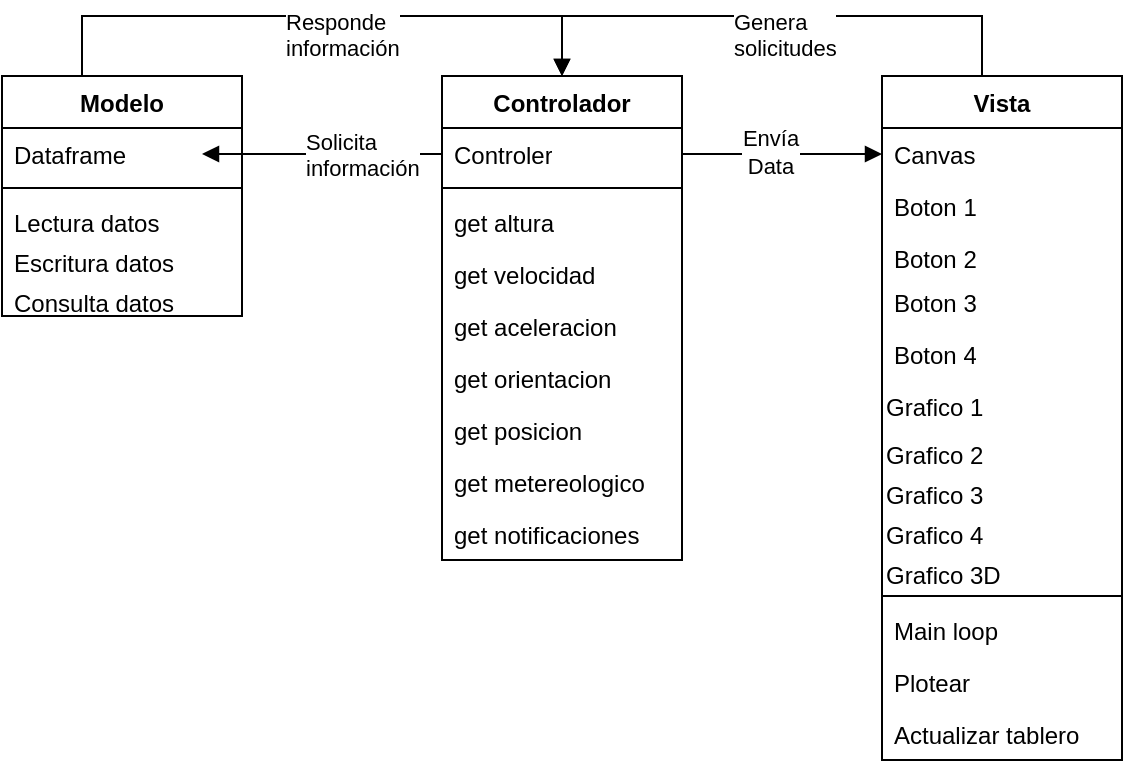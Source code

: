 <mxfile version="23.1.6" type="github">
  <diagram id="C5RBs43oDa-KdzZeNtuy" name="Page-1">
    <mxGraphModel dx="1216" dy="542" grid="1" gridSize="10" guides="1" tooltips="1" connect="1" arrows="1" fold="1" page="1" pageScale="1" pageWidth="827" pageHeight="1169" math="0" shadow="0">
      <root>
        <mxCell id="WIyWlLk6GJQsqaUBKTNV-0" />
        <mxCell id="WIyWlLk6GJQsqaUBKTNV-1" parent="WIyWlLk6GJQsqaUBKTNV-0" />
        <mxCell id="MaUmAu4KnN5fzbXTmJtV-3" value="Modelo" style="swimlane;fontStyle=1;align=center;verticalAlign=top;childLayout=stackLayout;horizontal=1;startSize=26;horizontalStack=0;resizeParent=1;resizeParentMax=0;resizeLast=0;collapsible=1;marginBottom=0;whiteSpace=wrap;html=1;" vertex="1" parent="WIyWlLk6GJQsqaUBKTNV-1">
          <mxGeometry x="140" y="80" width="120" height="120" as="geometry" />
        </mxCell>
        <mxCell id="MaUmAu4KnN5fzbXTmJtV-4" value="Dataframe" style="text;strokeColor=none;fillColor=none;align=left;verticalAlign=top;spacingLeft=4;spacingRight=4;overflow=hidden;rotatable=0;points=[[0,0.5],[1,0.5]];portConstraint=eastwest;whiteSpace=wrap;html=1;" vertex="1" parent="MaUmAu4KnN5fzbXTmJtV-3">
          <mxGeometry y="26" width="120" height="26" as="geometry" />
        </mxCell>
        <mxCell id="MaUmAu4KnN5fzbXTmJtV-5" value="" style="line;strokeWidth=1;fillColor=none;align=left;verticalAlign=middle;spacingTop=-1;spacingLeft=3;spacingRight=3;rotatable=0;labelPosition=right;points=[];portConstraint=eastwest;strokeColor=inherit;" vertex="1" parent="MaUmAu4KnN5fzbXTmJtV-3">
          <mxGeometry y="52" width="120" height="8" as="geometry" />
        </mxCell>
        <mxCell id="MaUmAu4KnN5fzbXTmJtV-6" value="Lectura datos" style="text;strokeColor=none;fillColor=none;align=left;verticalAlign=top;spacingLeft=4;spacingRight=4;overflow=hidden;rotatable=0;points=[[0,0.5],[1,0.5]];portConstraint=eastwest;whiteSpace=wrap;html=1;" vertex="1" parent="MaUmAu4KnN5fzbXTmJtV-3">
          <mxGeometry y="60" width="120" height="20" as="geometry" />
        </mxCell>
        <mxCell id="MaUmAu4KnN5fzbXTmJtV-43" value="Escritura datos" style="text;strokeColor=none;fillColor=none;align=left;verticalAlign=top;spacingLeft=4;spacingRight=4;overflow=hidden;rotatable=0;points=[[0,0.5],[1,0.5]];portConstraint=eastwest;whiteSpace=wrap;html=1;" vertex="1" parent="MaUmAu4KnN5fzbXTmJtV-3">
          <mxGeometry y="80" width="120" height="20" as="geometry" />
        </mxCell>
        <mxCell id="MaUmAu4KnN5fzbXTmJtV-68" value="Consulta datos" style="text;strokeColor=none;fillColor=none;align=left;verticalAlign=top;spacingLeft=4;spacingRight=4;overflow=hidden;rotatable=0;points=[[0,0.5],[1,0.5]];portConstraint=eastwest;whiteSpace=wrap;html=1;" vertex="1" parent="MaUmAu4KnN5fzbXTmJtV-3">
          <mxGeometry y="100" width="120" height="20" as="geometry" />
        </mxCell>
        <mxCell id="MaUmAu4KnN5fzbXTmJtV-7" value="Controlador" style="swimlane;fontStyle=1;align=center;verticalAlign=top;childLayout=stackLayout;horizontal=1;startSize=26;horizontalStack=0;resizeParent=1;resizeParentMax=0;resizeLast=0;collapsible=1;marginBottom=0;whiteSpace=wrap;html=1;" vertex="1" parent="WIyWlLk6GJQsqaUBKTNV-1">
          <mxGeometry x="360" y="80" width="120" height="242" as="geometry" />
        </mxCell>
        <mxCell id="MaUmAu4KnN5fzbXTmJtV-8" value="Controler&lt;div&gt;&lt;br&gt;&lt;/div&gt;" style="text;strokeColor=none;fillColor=none;align=left;verticalAlign=top;spacingLeft=4;spacingRight=4;overflow=hidden;rotatable=0;points=[[0,0.5],[1,0.5]];portConstraint=eastwest;whiteSpace=wrap;html=1;" vertex="1" parent="MaUmAu4KnN5fzbXTmJtV-7">
          <mxGeometry y="26" width="120" height="26" as="geometry" />
        </mxCell>
        <mxCell id="MaUmAu4KnN5fzbXTmJtV-9" value="" style="line;strokeWidth=1;fillColor=none;align=left;verticalAlign=middle;spacingTop=-1;spacingLeft=3;spacingRight=3;rotatable=0;labelPosition=right;points=[];portConstraint=eastwest;strokeColor=inherit;" vertex="1" parent="MaUmAu4KnN5fzbXTmJtV-7">
          <mxGeometry y="52" width="120" height="8" as="geometry" />
        </mxCell>
        <mxCell id="MaUmAu4KnN5fzbXTmJtV-10" value="get altura&lt;br&gt;&lt;br&gt;&lt;div&gt;&lt;br&gt;&lt;/div&gt;" style="text;strokeColor=none;fillColor=none;align=left;verticalAlign=top;spacingLeft=4;spacingRight=4;overflow=hidden;rotatable=0;points=[[0,0.5],[1,0.5]];portConstraint=eastwest;whiteSpace=wrap;html=1;" vertex="1" parent="MaUmAu4KnN5fzbXTmJtV-7">
          <mxGeometry y="60" width="120" height="26" as="geometry" />
        </mxCell>
        <mxCell id="MaUmAu4KnN5fzbXTmJtV-69" value="get velocidad&lt;br&gt;&lt;br&gt;&lt;div&gt;&lt;br&gt;&lt;/div&gt;" style="text;strokeColor=none;fillColor=none;align=left;verticalAlign=top;spacingLeft=4;spacingRight=4;overflow=hidden;rotatable=0;points=[[0,0.5],[1,0.5]];portConstraint=eastwest;whiteSpace=wrap;html=1;" vertex="1" parent="MaUmAu4KnN5fzbXTmJtV-7">
          <mxGeometry y="86" width="120" height="26" as="geometry" />
        </mxCell>
        <mxCell id="MaUmAu4KnN5fzbXTmJtV-70" value="get aceleracion&lt;br&gt;&lt;br&gt;&lt;div&gt;&lt;br&gt;&lt;/div&gt;" style="text;strokeColor=none;fillColor=none;align=left;verticalAlign=top;spacingLeft=4;spacingRight=4;overflow=hidden;rotatable=0;points=[[0,0.5],[1,0.5]];portConstraint=eastwest;whiteSpace=wrap;html=1;" vertex="1" parent="MaUmAu4KnN5fzbXTmJtV-7">
          <mxGeometry y="112" width="120" height="26" as="geometry" />
        </mxCell>
        <mxCell id="MaUmAu4KnN5fzbXTmJtV-71" value="get orientacion" style="text;strokeColor=none;fillColor=none;align=left;verticalAlign=top;spacingLeft=4;spacingRight=4;overflow=hidden;rotatable=0;points=[[0,0.5],[1,0.5]];portConstraint=eastwest;whiteSpace=wrap;html=1;" vertex="1" parent="MaUmAu4KnN5fzbXTmJtV-7">
          <mxGeometry y="138" width="120" height="26" as="geometry" />
        </mxCell>
        <mxCell id="MaUmAu4KnN5fzbXTmJtV-73" value="get posicion&lt;br&gt;&lt;br&gt;&lt;div&gt;&lt;br&gt;&lt;/div&gt;" style="text;strokeColor=none;fillColor=none;align=left;verticalAlign=top;spacingLeft=4;spacingRight=4;overflow=hidden;rotatable=0;points=[[0,0.5],[1,0.5]];portConstraint=eastwest;whiteSpace=wrap;html=1;" vertex="1" parent="MaUmAu4KnN5fzbXTmJtV-7">
          <mxGeometry y="164" width="120" height="26" as="geometry" />
        </mxCell>
        <mxCell id="MaUmAu4KnN5fzbXTmJtV-75" value="get metereologico&lt;br&gt;&lt;br&gt;&lt;div&gt;&lt;br&gt;&lt;/div&gt;" style="text;strokeColor=none;fillColor=none;align=left;verticalAlign=top;spacingLeft=4;spacingRight=4;overflow=hidden;rotatable=0;points=[[0,0.5],[1,0.5]];portConstraint=eastwest;whiteSpace=wrap;html=1;" vertex="1" parent="MaUmAu4KnN5fzbXTmJtV-7">
          <mxGeometry y="190" width="120" height="26" as="geometry" />
        </mxCell>
        <mxCell id="MaUmAu4KnN5fzbXTmJtV-74" value="get notificaciones&lt;br&gt;&lt;br&gt;&lt;div&gt;&lt;br&gt;&lt;/div&gt;" style="text;strokeColor=none;fillColor=none;align=left;verticalAlign=top;spacingLeft=4;spacingRight=4;overflow=hidden;rotatable=0;points=[[0,0.5],[1,0.5]];portConstraint=eastwest;whiteSpace=wrap;html=1;" vertex="1" parent="MaUmAu4KnN5fzbXTmJtV-7">
          <mxGeometry y="216" width="120" height="26" as="geometry" />
        </mxCell>
        <mxCell id="MaUmAu4KnN5fzbXTmJtV-11" value="Vista" style="swimlane;fontStyle=1;align=center;verticalAlign=top;childLayout=stackLayout;horizontal=1;startSize=26;horizontalStack=0;resizeParent=1;resizeParentMax=0;resizeLast=0;collapsible=1;marginBottom=0;whiteSpace=wrap;html=1;" vertex="1" parent="WIyWlLk6GJQsqaUBKTNV-1">
          <mxGeometry x="580" y="80" width="120" height="342" as="geometry" />
        </mxCell>
        <mxCell id="MaUmAu4KnN5fzbXTmJtV-12" value="&lt;div align=&quot;center&quot;&gt;Canvas&lt;/div&gt;&lt;div&gt;&lt;br&gt;&lt;/div&gt;" style="text;strokeColor=none;fillColor=none;align=left;verticalAlign=top;spacingLeft=4;spacingRight=4;overflow=hidden;rotatable=0;points=[[0,0.5],[1,0.5]];portConstraint=eastwest;whiteSpace=wrap;html=1;" vertex="1" parent="MaUmAu4KnN5fzbXTmJtV-11">
          <mxGeometry y="26" width="120" height="26" as="geometry" />
        </mxCell>
        <mxCell id="MaUmAu4KnN5fzbXTmJtV-44" value="Boton 1&lt;div&gt;&lt;br&gt;&lt;br&gt;&lt;/div&gt;" style="text;strokeColor=none;fillColor=none;align=left;verticalAlign=top;spacingLeft=4;spacingRight=4;overflow=hidden;rotatable=0;points=[[0,0.5],[1,0.5]];portConstraint=eastwest;whiteSpace=wrap;html=1;" vertex="1" parent="MaUmAu4KnN5fzbXTmJtV-11">
          <mxGeometry y="52" width="120" height="26" as="geometry" />
        </mxCell>
        <mxCell id="MaUmAu4KnN5fzbXTmJtV-45" value="Boton 2&lt;div&gt;&lt;br/&gt;&lt;/div&gt;" style="text;strokeColor=none;fillColor=none;align=left;verticalAlign=top;spacingLeft=4;spacingRight=4;overflow=hidden;rotatable=0;points=[[0,0.5],[1,0.5]];portConstraint=eastwest;whiteSpace=wrap;html=1;" vertex="1" parent="MaUmAu4KnN5fzbXTmJtV-11">
          <mxGeometry y="78" width="120" height="22" as="geometry" />
        </mxCell>
        <mxCell id="MaUmAu4KnN5fzbXTmJtV-55" value="Boton 3&lt;br&gt;&lt;div&gt;&lt;br&gt;&lt;/div&gt;" style="text;strokeColor=none;fillColor=none;align=left;verticalAlign=top;spacingLeft=4;spacingRight=4;overflow=hidden;rotatable=0;points=[[0,0.5],[1,0.5]];portConstraint=eastwest;whiteSpace=wrap;html=1;" vertex="1" parent="MaUmAu4KnN5fzbXTmJtV-11">
          <mxGeometry y="100" width="120" height="26" as="geometry" />
        </mxCell>
        <mxCell id="MaUmAu4KnN5fzbXTmJtV-54" value="Boton 4&lt;br&gt;&lt;div&gt;&lt;br&gt;&lt;/div&gt;" style="text;strokeColor=none;fillColor=none;align=left;verticalAlign=top;spacingLeft=4;spacingRight=4;overflow=hidden;rotatable=0;points=[[0,0.5],[1,0.5]];portConstraint=eastwest;whiteSpace=wrap;html=1;" vertex="1" parent="MaUmAu4KnN5fzbXTmJtV-11">
          <mxGeometry y="126" width="120" height="26" as="geometry" />
        </mxCell>
        <mxCell id="MaUmAu4KnN5fzbXTmJtV-56" value="Grafico 1&lt;div&gt;&lt;br/&gt;&lt;/div&gt;" style="text;whiteSpace=wrap;html=1;" vertex="1" parent="MaUmAu4KnN5fzbXTmJtV-11">
          <mxGeometry y="152" width="120" height="24" as="geometry" />
        </mxCell>
        <mxCell id="MaUmAu4KnN5fzbXTmJtV-58" value="Grafico 2&lt;br&gt;&lt;div&gt;&lt;br&gt;&lt;/div&gt;" style="text;whiteSpace=wrap;html=1;" vertex="1" parent="MaUmAu4KnN5fzbXTmJtV-11">
          <mxGeometry y="176" width="120" height="20" as="geometry" />
        </mxCell>
        <mxCell id="MaUmAu4KnN5fzbXTmJtV-59" value="Grafico 3&lt;br&gt;&lt;div&gt;&lt;br&gt;&lt;/div&gt;" style="text;whiteSpace=wrap;html=1;" vertex="1" parent="MaUmAu4KnN5fzbXTmJtV-11">
          <mxGeometry y="196" width="120" height="20" as="geometry" />
        </mxCell>
        <mxCell id="MaUmAu4KnN5fzbXTmJtV-57" value="Grafico 4&lt;br&gt;&lt;div&gt;&lt;br&gt;&lt;/div&gt;" style="text;whiteSpace=wrap;html=1;" vertex="1" parent="MaUmAu4KnN5fzbXTmJtV-11">
          <mxGeometry y="216" width="120" height="20" as="geometry" />
        </mxCell>
        <mxCell id="MaUmAu4KnN5fzbXTmJtV-62" value="Grafico 3D&lt;br&gt;&lt;div&gt;&lt;br&gt;&lt;/div&gt;" style="text;whiteSpace=wrap;html=1;" vertex="1" parent="MaUmAu4KnN5fzbXTmJtV-11">
          <mxGeometry y="236" width="120" height="20" as="geometry" />
        </mxCell>
        <mxCell id="MaUmAu4KnN5fzbXTmJtV-13" value="" style="line;strokeWidth=1;fillColor=none;align=left;verticalAlign=middle;spacingTop=-1;spacingLeft=3;spacingRight=3;rotatable=0;labelPosition=right;points=[];portConstraint=eastwest;strokeColor=inherit;" vertex="1" parent="MaUmAu4KnN5fzbXTmJtV-11">
          <mxGeometry y="256" width="120" height="8" as="geometry" />
        </mxCell>
        <mxCell id="MaUmAu4KnN5fzbXTmJtV-14" value="Main loop&lt;div&gt;&lt;br/&gt;&lt;/div&gt;" style="text;strokeColor=none;fillColor=none;align=left;verticalAlign=top;spacingLeft=4;spacingRight=4;overflow=hidden;rotatable=0;points=[[0,0.5],[1,0.5]];portConstraint=eastwest;whiteSpace=wrap;html=1;" vertex="1" parent="MaUmAu4KnN5fzbXTmJtV-11">
          <mxGeometry y="264" width="120" height="26" as="geometry" />
        </mxCell>
        <mxCell id="MaUmAu4KnN5fzbXTmJtV-65" value="Plotear" style="text;strokeColor=none;fillColor=none;align=left;verticalAlign=top;spacingLeft=4;spacingRight=4;overflow=hidden;rotatable=0;points=[[0,0.5],[1,0.5]];portConstraint=eastwest;whiteSpace=wrap;html=1;" vertex="1" parent="MaUmAu4KnN5fzbXTmJtV-11">
          <mxGeometry y="290" width="120" height="26" as="geometry" />
        </mxCell>
        <mxCell id="MaUmAu4KnN5fzbXTmJtV-66" value="Actualizar tablero" style="text;strokeColor=none;fillColor=none;align=left;verticalAlign=top;spacingLeft=4;spacingRight=4;overflow=hidden;rotatable=0;points=[[0,0.5],[1,0.5]];portConstraint=eastwest;whiteSpace=wrap;html=1;" vertex="1" parent="MaUmAu4KnN5fzbXTmJtV-11">
          <mxGeometry y="316" width="120" height="26" as="geometry" />
        </mxCell>
        <mxCell id="MaUmAu4KnN5fzbXTmJtV-32" value="Solicita &lt;br&gt;información&lt;div&gt;&lt;br&gt;&lt;/div&gt;" style="endArrow=block;endFill=1;html=1;edgeStyle=orthogonalEdgeStyle;align=left;verticalAlign=top;rounded=0;exitX=0;exitY=0.5;exitDx=0;exitDy=0;" edge="1" parent="WIyWlLk6GJQsqaUBKTNV-1" source="MaUmAu4KnN5fzbXTmJtV-8">
          <mxGeometry x="0.173" y="-19" relative="1" as="geometry">
            <mxPoint x="290" y="220" as="sourcePoint" />
            <mxPoint x="240" y="119" as="targetPoint" />
            <mxPoint as="offset" />
          </mxGeometry>
        </mxCell>
        <mxCell id="MaUmAu4KnN5fzbXTmJtV-34" value="" style="endArrow=block;endFill=1;html=1;edgeStyle=orthogonalEdgeStyle;align=left;verticalAlign=top;rounded=0;entryX=0;entryY=0.5;entryDx=0;entryDy=0;exitX=1;exitY=0.5;exitDx=0;exitDy=0;" edge="1" parent="WIyWlLk6GJQsqaUBKTNV-1" source="MaUmAu4KnN5fzbXTmJtV-8" target="MaUmAu4KnN5fzbXTmJtV-12">
          <mxGeometry x="-0.387" y="9" relative="1" as="geometry">
            <mxPoint x="270" y="140" as="sourcePoint" />
            <mxPoint x="430" y="140" as="targetPoint" />
            <mxPoint as="offset" />
          </mxGeometry>
        </mxCell>
        <mxCell id="MaUmAu4KnN5fzbXTmJtV-40" value="Envía &lt;br&gt;Data" style="edgeLabel;html=1;align=center;verticalAlign=middle;resizable=0;points=[];" vertex="1" connectable="0" parent="MaUmAu4KnN5fzbXTmJtV-34">
          <mxGeometry x="-0.126" y="1" relative="1" as="geometry">
            <mxPoint as="offset" />
          </mxGeometry>
        </mxCell>
        <mxCell id="MaUmAu4KnN5fzbXTmJtV-36" value="Genera &lt;br&gt;solicitudes" style="endArrow=block;endFill=1;html=1;edgeStyle=orthogonalEdgeStyle;align=left;verticalAlign=top;rounded=0;exitX=0.5;exitY=0;exitDx=0;exitDy=0;entryX=0.5;entryY=0;entryDx=0;entryDy=0;" edge="1" parent="WIyWlLk6GJQsqaUBKTNV-1" source="MaUmAu4KnN5fzbXTmJtV-11" target="MaUmAu4KnN5fzbXTmJtV-7">
          <mxGeometry x="0.188" y="-10" relative="1" as="geometry">
            <mxPoint x="646.5" y="59.97" as="sourcePoint" />
            <mxPoint x="400" y="59.97" as="targetPoint" />
            <Array as="points">
              <mxPoint x="630" y="50" />
              <mxPoint x="420" y="50" />
            </Array>
            <mxPoint as="offset" />
          </mxGeometry>
        </mxCell>
        <mxCell id="MaUmAu4KnN5fzbXTmJtV-38" value="Responde &lt;br&gt;información" style="endArrow=block;endFill=1;html=1;edgeStyle=orthogonalEdgeStyle;align=left;verticalAlign=top;rounded=0;exitX=0.5;exitY=0;exitDx=0;exitDy=0;entryX=0.5;entryY=0;entryDx=0;entryDy=0;" edge="1" parent="WIyWlLk6GJQsqaUBKTNV-1" source="MaUmAu4KnN5fzbXTmJtV-3" target="MaUmAu4KnN5fzbXTmJtV-7">
          <mxGeometry x="-0.062" y="10" relative="1" as="geometry">
            <mxPoint x="290" y="140" as="sourcePoint" />
            <mxPoint x="450" y="140" as="targetPoint" />
            <Array as="points">
              <mxPoint x="180" y="50" />
              <mxPoint x="420" y="50" />
            </Array>
            <mxPoint as="offset" />
          </mxGeometry>
        </mxCell>
      </root>
    </mxGraphModel>
  </diagram>
</mxfile>
